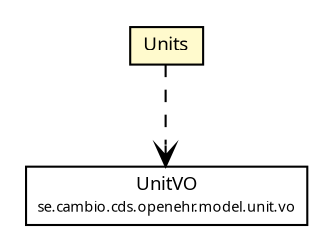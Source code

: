 #!/usr/local/bin/dot
#
# Class diagram 
# Generated by UMLGraph version R5_6 (http://www.umlgraph.org/)
#

digraph G {
	edge [fontname="Trebuchet MS",fontsize=10,labelfontname="Trebuchet MS",labelfontsize=10];
	node [fontname="Trebuchet MS",fontsize=10,shape=plaintext];
	nodesep=0.25;
	ranksep=0.5;
	// se.cambio.cds.openehr.model.unit.vo.UnitVO
	c344799 [label=<<table title="se.cambio.cds.openehr.model.unit.vo.UnitVO" border="0" cellborder="1" cellspacing="0" cellpadding="2" port="p" href="../../model/unit/vo/UnitVO.html">
		<tr><td><table border="0" cellspacing="0" cellpadding="1">
<tr><td align="center" balign="center"><font face="Trebuchet MS"> UnitVO </font></td></tr>
<tr><td align="center" balign="center"><font face="Trebuchet MS" point-size="7.0"> se.cambio.cds.openehr.model.unit.vo </font></td></tr>
		</table></td></tr>
		</table>>, URL="../../model/unit/vo/UnitVO.html", fontname="Trebuchet MS", fontcolor="black", fontsize=9.0];
	// se.cambio.cds.openehr.view.applicationobjects.Units
	c344813 [label=<<table title="se.cambio.cds.openehr.view.applicationobjects.Units" border="0" cellborder="1" cellspacing="0" cellpadding="2" port="p" bgcolor="lemonChiffon" href="./Units.html">
		<tr><td><table border="0" cellspacing="0" cellpadding="1">
<tr><td align="center" balign="center"><font face="Trebuchet MS"> Units </font></td></tr>
		</table></td></tr>
		</table>>, URL="./Units.html", fontname="Trebuchet MS", fontcolor="black", fontsize=9.0];
	// se.cambio.cds.openehr.view.applicationobjects.Units DEPEND se.cambio.cds.openehr.model.unit.vo.UnitVO
	c344813:p -> c344799:p [taillabel="", label="", headlabel="", fontname="Trebuchet MS", fontcolor="black", fontsize=10.0, color="black", arrowhead=open, style=dashed];
}

